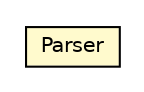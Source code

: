 #!/usr/local/bin/dot
#
# Class diagram 
# Generated by UMLGraph version R5_6-24-gf6e263 (http://www.umlgraph.org/)
#

digraph G {
	edge [fontname="Helvetica",fontsize=10,labelfontname="Helvetica",labelfontsize=10];
	node [fontname="Helvetica",fontsize=10,shape=plaintext];
	nodesep=0.25;
	ranksep=0.5;
	// org.universAAL.tools.ucc.controller.ustore.services.Parser
	c6046835 [label=<<table title="org.universAAL.tools.ucc.controller.ustore.services.Parser" border="0" cellborder="1" cellspacing="0" cellpadding="2" port="p" bgcolor="lemonChiffon" href="./Parser.html">
		<tr><td><table border="0" cellspacing="0" cellpadding="1">
<tr><td align="center" balign="center"> Parser </td></tr>
		</table></td></tr>
		</table>>, URL="./Parser.html", fontname="Helvetica", fontcolor="black", fontsize=10.0];
}

